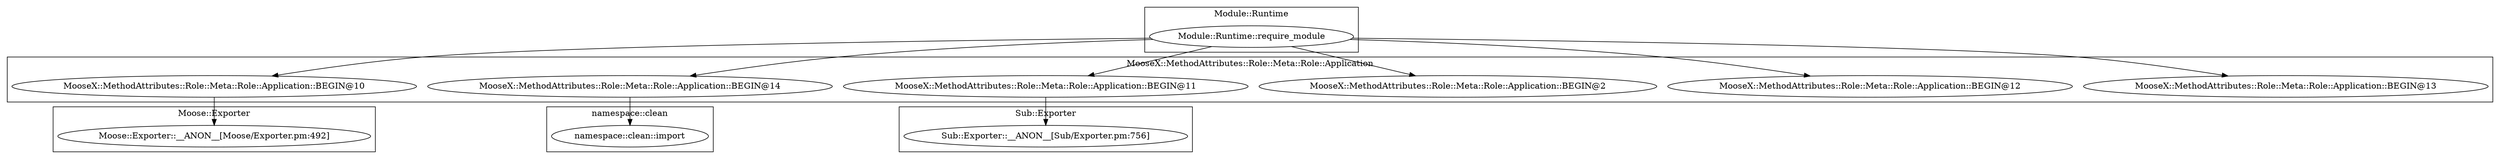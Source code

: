 digraph {
graph [overlap=false]
subgraph cluster_MooseX_MethodAttributes_Role_Meta_Role_Application {
	label="MooseX::MethodAttributes::Role::Meta::Role::Application";
	"MooseX::MethodAttributes::Role::Meta::Role::Application::BEGIN@13";
	"MooseX::MethodAttributes::Role::Meta::Role::Application::BEGIN@12";
	"MooseX::MethodAttributes::Role::Meta::Role::Application::BEGIN@2";
	"MooseX::MethodAttributes::Role::Meta::Role::Application::BEGIN@10";
	"MooseX::MethodAttributes::Role::Meta::Role::Application::BEGIN@14";
	"MooseX::MethodAttributes::Role::Meta::Role::Application::BEGIN@11";
}
subgraph cluster_namespace_clean {
	label="namespace::clean";
	"namespace::clean::import";
}
subgraph cluster_Module_Runtime {
	label="Module::Runtime";
	"Module::Runtime::require_module";
}
subgraph cluster_Moose_Exporter {
	label="Moose::Exporter";
	"Moose::Exporter::__ANON__[Moose/Exporter.pm:492]";
}
subgraph cluster_Sub_Exporter {
	label="Sub::Exporter";
	"Sub::Exporter::__ANON__[Sub/Exporter.pm:756]";
}
"Module::Runtime::require_module" -> "MooseX::MethodAttributes::Role::Meta::Role::Application::BEGIN@14";
"MooseX::MethodAttributes::Role::Meta::Role::Application::BEGIN@11" -> "Sub::Exporter::__ANON__[Sub/Exporter.pm:756]";
"MooseX::MethodAttributes::Role::Meta::Role::Application::BEGIN@14" -> "namespace::clean::import";
"MooseX::MethodAttributes::Role::Meta::Role::Application::BEGIN@10" -> "Moose::Exporter::__ANON__[Moose/Exporter.pm:492]";
"Module::Runtime::require_module" -> "MooseX::MethodAttributes::Role::Meta::Role::Application::BEGIN@11";
"Module::Runtime::require_module" -> "MooseX::MethodAttributes::Role::Meta::Role::Application::BEGIN@12";
"Module::Runtime::require_module" -> "MooseX::MethodAttributes::Role::Meta::Role::Application::BEGIN@10";
"Module::Runtime::require_module" -> "MooseX::MethodAttributes::Role::Meta::Role::Application::BEGIN@13";
"Module::Runtime::require_module" -> "MooseX::MethodAttributes::Role::Meta::Role::Application::BEGIN@2";
}

